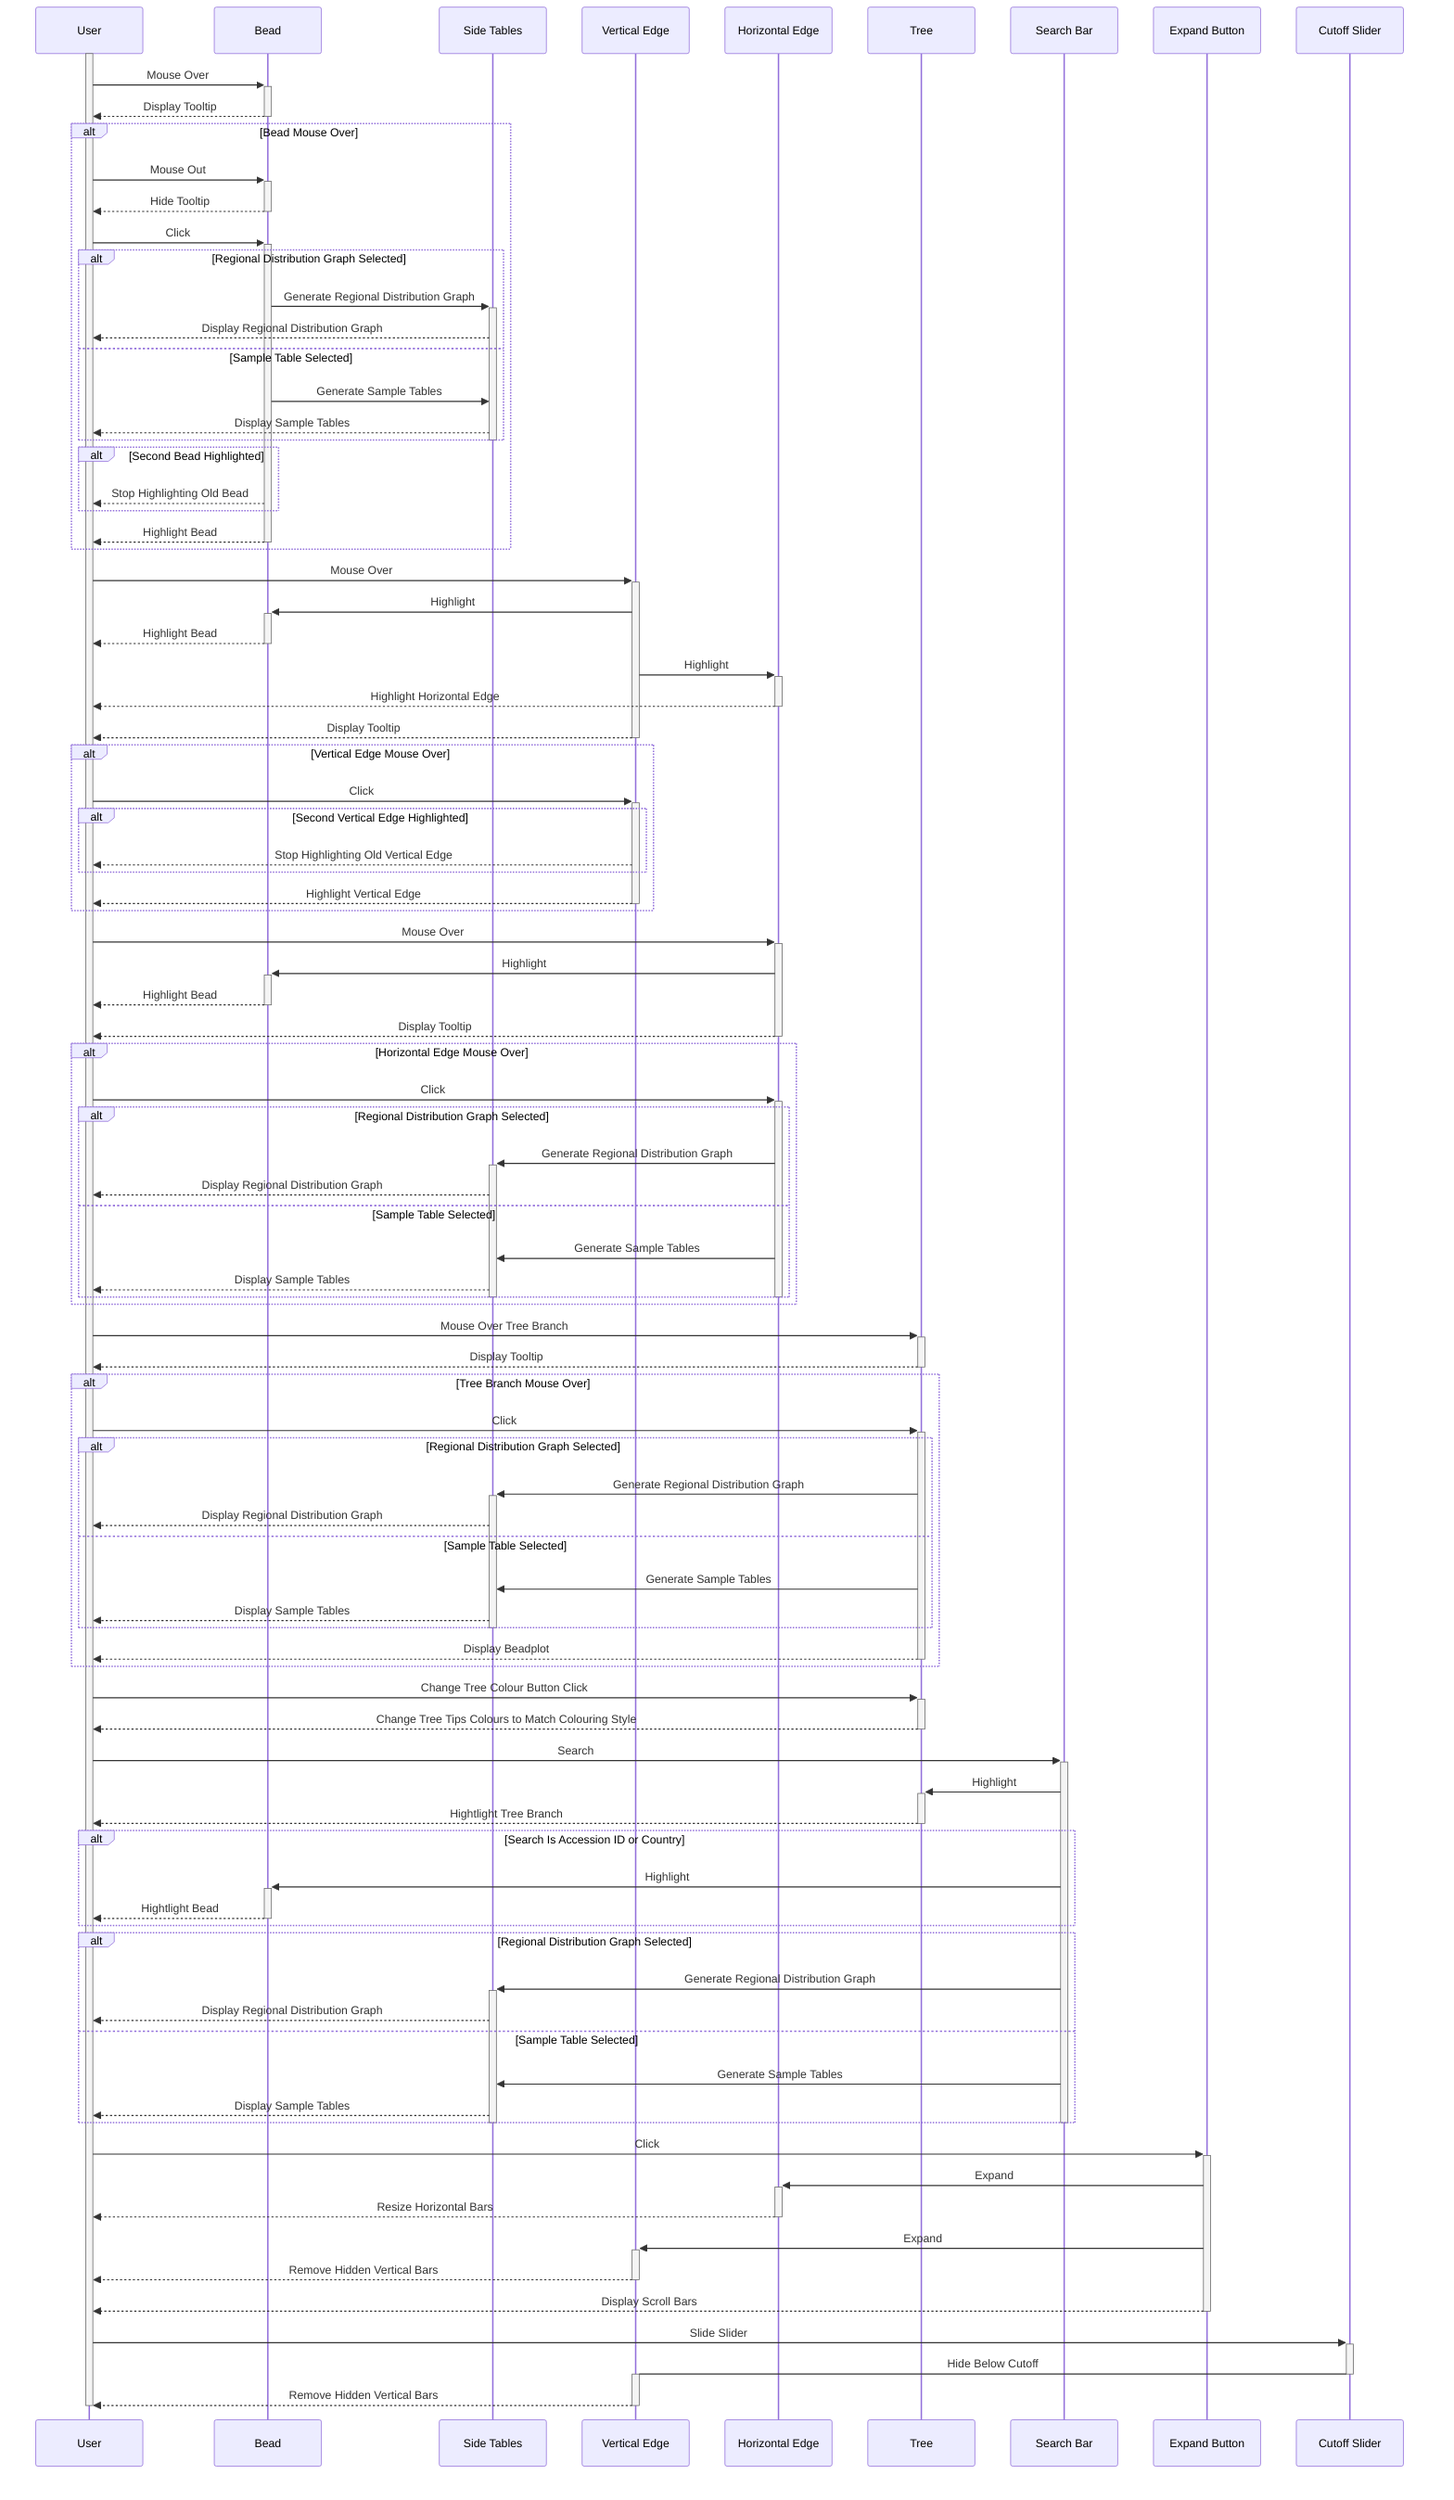 %% This is a https://mermaid-js.github.io/ document
%% to compile into an SVG, run mmdc -i frontend-system-diagram.mmd -o frontend-system-diagram.png

sequenceDiagram
    activate User
    User->>+Bead: Mouse Over
    Bead-->>User: Display Tooltip
    deactivate Bead

    alt Bead Mouse Over
        User->>+Bead: Mouse Out
        Bead-->>User: Hide Tooltip
        deactivate Bead
        
        User->>+Bead: Click
        alt Regional Distribution Graph Selected
            Bead->>+Side Tables: Generate Regional Distribution Graph
            Side Tables-->>User: Display Regional Distribution Graph
        else Sample Table Selected
            Bead->>Side Tables: Generate Sample Tables
            Side Tables-->>User: Display Sample Tables
        end
        deactivate Side Tables

        alt Second Bead Highlighted
            Bead-->>User: Stop Highlighting Old Bead
        end

        Bead-->>User: Highlight Bead
        deactivate Bead
        
    end

    User->>+Vertical Edge: Mouse Over
    Vertical Edge->>+Bead: Highlight
    Bead-->>User: Highlight Bead    
    deactivate Bead
    Vertical Edge->>+Horizontal Edge: Highlight
    Horizontal Edge-->>User: Highlight Horizontal Edge   
    deactivate Horizontal Edge
    Vertical Edge-->>User: Display Tooltip
    deactivate Vertical Edge 

    alt Vertical Edge Mouse Over
       
        User->>+Vertical Edge: Click

        alt Second Vertical Edge Highlighted
            Vertical Edge-->>User: Stop Highlighting Old Vertical Edge
        end

        Vertical Edge-->>User: Highlight Vertical Edge
        deactivate Vertical Edge
        
    end

    User->>+Horizontal Edge: Mouse Over
    Horizontal Edge->>+Bead: Highlight
    Bead-->>User: Highlight Bead
    deactivate Bead
    Horizontal Edge-->>User: Display Tooltip
    deactivate Horizontal Edge

    alt Horizontal Edge Mouse Over
        
        User->>+Horizontal Edge: Click
        alt Regional Distribution Graph Selected
            Horizontal Edge->>+Side Tables: Generate Regional Distribution Graph
            Side Tables-->>User: Display Regional Distribution Graph
        else Sample Table Selected
            Horizontal Edge->>Side Tables: Generate Sample Tables
            Side Tables-->>User: Display Sample Tables
        end
        deactivate Side Tables
        deactivate Horizontal Edge
        
    end

    User->>+Tree: Mouse Over Tree Branch
    Tree-->>User: Display Tooltip
    deactivate Tree

    alt Tree Branch Mouse Over
       
        User->>+Tree: Click
        alt Regional Distribution Graph Selected
            Tree->>+Side Tables: Generate Regional Distribution Graph
            Side Tables-->>User: Display Regional Distribution Graph
        else Sample Table Selected
            Tree->>Side Tables: Generate Sample Tables
            Side Tables-->>User: Display Sample Tables
        end
        deactivate Side Tables


        Tree-->>User: Display Beadplot
        deactivate Tree
        
    end

    User->>+Tree: Change Tree Colour Button Click
    Tree-->>User: Change Tree Tips Colours to Match Colouring Style
    deactivate Tree


    User->>+Search Bar: Search
    Search Bar->>+Tree: Highlight
    Tree-->>User: Hightlight Tree Branch
    deactivate Tree

    alt Search Is Accession ID or Country
        Search Bar->>+Bead: Highlight
        Bead-->>User: Hightlight Bead
        deactivate Bead
    end
    alt Regional Distribution Graph Selected
            Search Bar->>+Side Tables: Generate Regional Distribution Graph
            Side Tables-->>User: Display Regional Distribution Graph
        else Sample Table Selected
            Search Bar->>Side Tables: Generate Sample Tables
            Side Tables-->>User: Display Sample Tables
        end
    deactivate Side Tables
    
    deactivate Search Bar

    User->>+Expand Button: Click
    Expand Button->>+Horizontal Edge: Expand
    Horizontal Edge-->>User: Resize Horizontal Bars
    deactivate Horizontal Edge
    Expand Button->>+Vertical Edge: Expand
    Vertical Edge-->>User: Remove Hidden Vertical Bars
    deactivate Vertical Edge
    Expand Button-->>User: Display Scroll Bars
    deactivate Expand Button

    User->>+Cutoff Slider: Slide Slider
    Cutoff Slider->+Vertical Edge: Hide Below Cutoff
    deactivate Cutoff Slider
    Vertical Edge-->>User: Remove Hidden Vertical Bars
    deactivate Vertical Edge
    deactivate User